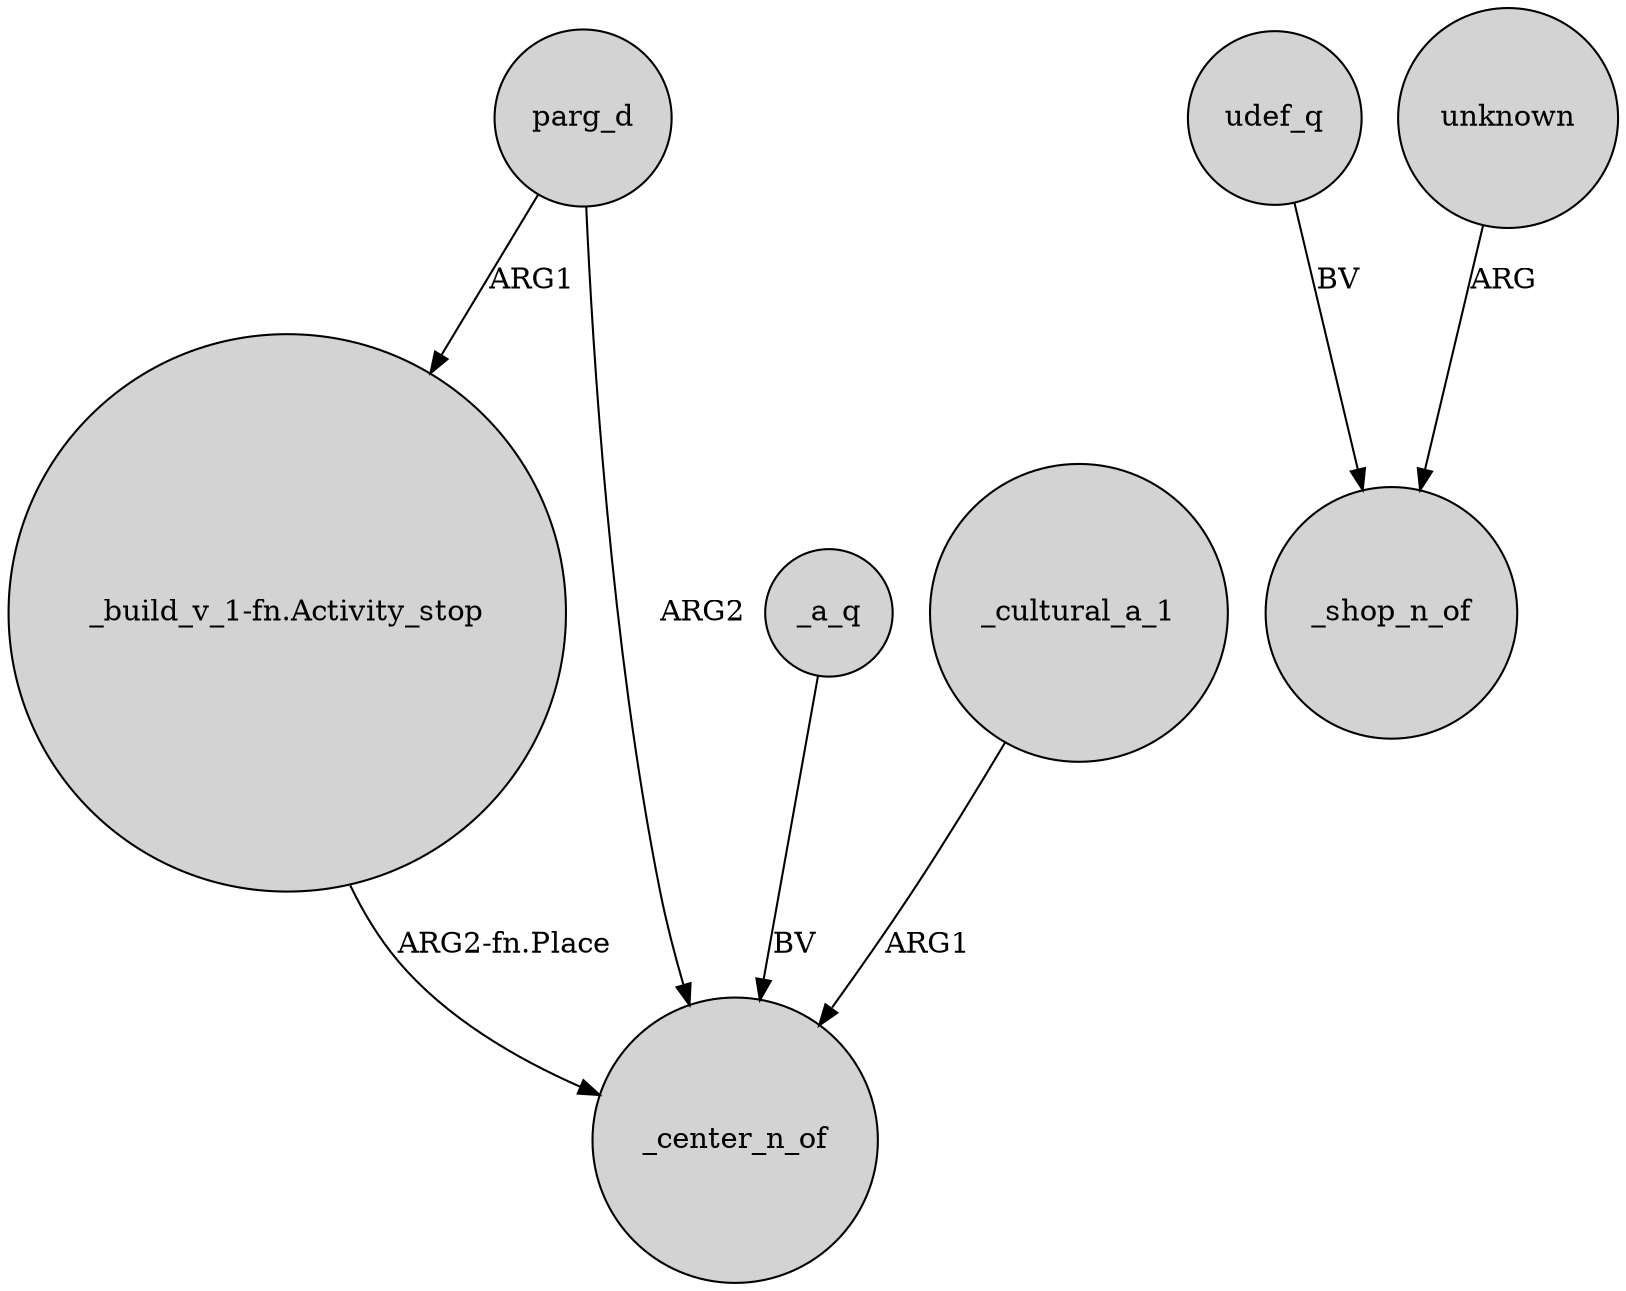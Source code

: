 digraph {
	node [shape=circle style=filled]
	"_build_v_1-fn.Activity_stop" -> _center_n_of [label="ARG2-fn.Place"]
	udef_q -> _shop_n_of [label=BV]
	parg_d -> _center_n_of [label=ARG2]
	_a_q -> _center_n_of [label=BV]
	parg_d -> "_build_v_1-fn.Activity_stop" [label=ARG1]
	unknown -> _shop_n_of [label=ARG]
	_cultural_a_1 -> _center_n_of [label=ARG1]
}
